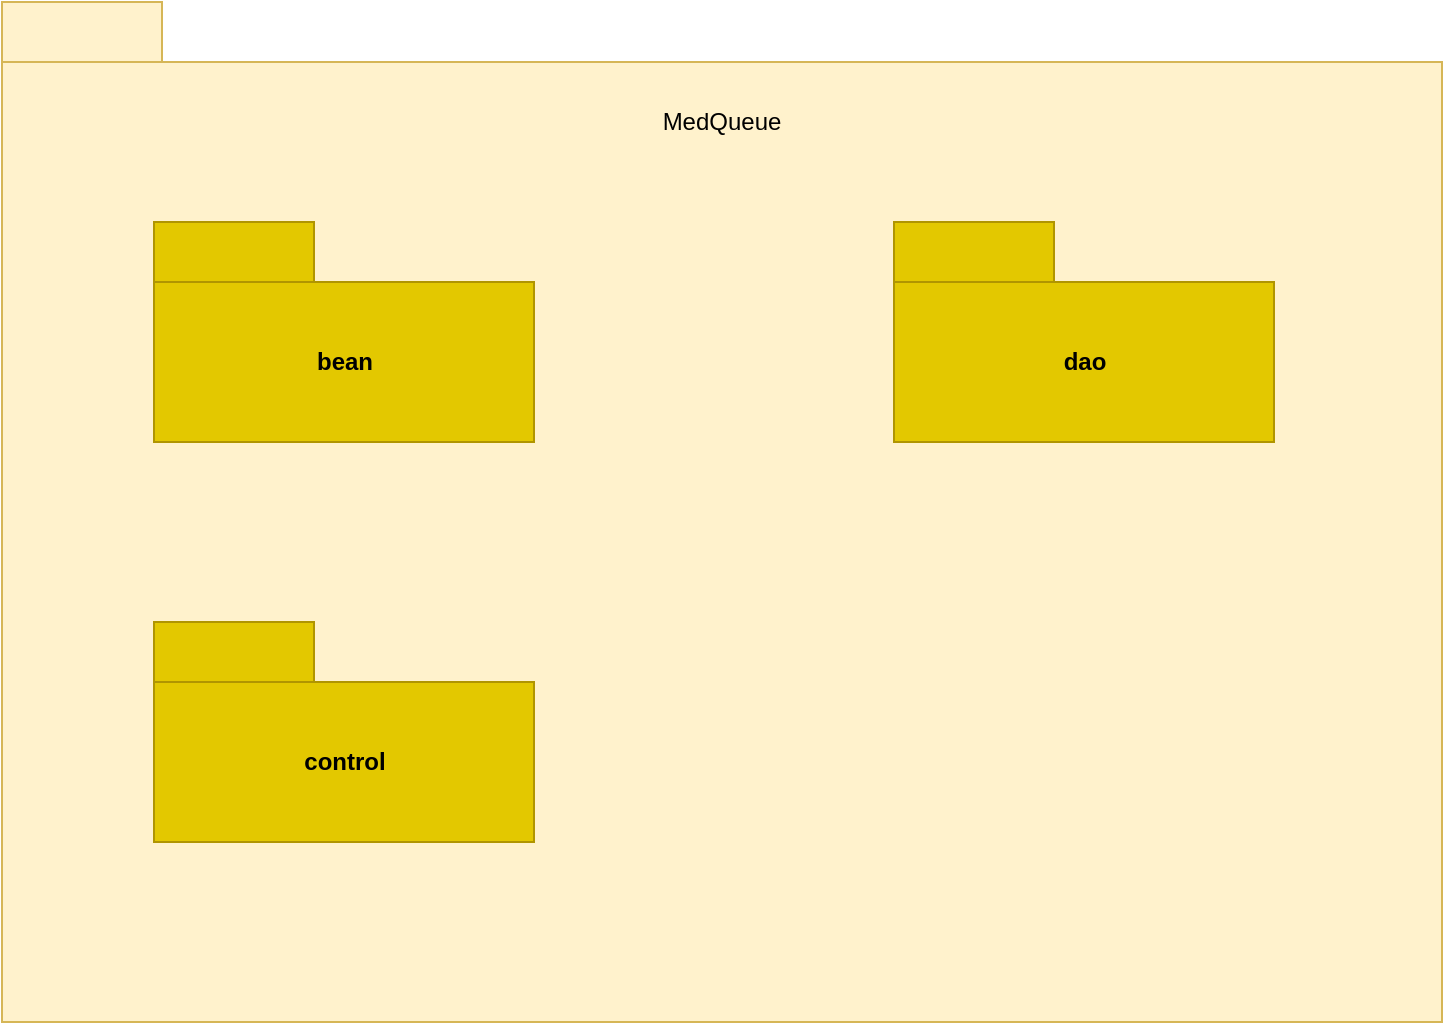 <mxfile version="13.9.5" type="device"><diagram id="YWM0mh7Y6LhKb5LbHK5l" name="Pagina-1"><mxGraphModel dx="857" dy="642" grid="1" gridSize="10" guides="1" tooltips="1" connect="1" arrows="1" fold="1" page="1" pageScale="1" pageWidth="827" pageHeight="1169" math="0" shadow="0"><root><mxCell id="0"/><mxCell id="1" parent="0"/><mxCell id="EYMNpcPtohclJ6mXsc2T-1" value="" style="shape=folder;fontStyle=0;tabWidth=80;tabHeight=30;tabPosition=left;html=1;boundedLbl=1;fillColor=#fff2cc;strokeColor=#d6b656;" parent="1" vertex="1"><mxGeometry x="54" y="160" width="720" height="510" as="geometry"/></mxCell><mxCell id="EYMNpcPtohclJ6mXsc2T-2" value="&lt;font color=&quot;#000000&quot;&gt;bean&lt;/font&gt;" style="shape=folder;fontStyle=1;tabWidth=80;tabHeight=30;tabPosition=left;html=1;boundedLbl=1;fillColor=#e3c800;strokeColor=#B09500;fontColor=#ffffff;" parent="1" vertex="1"><mxGeometry x="130" y="270" width="190" height="110" as="geometry"/></mxCell><mxCell id="EYMNpcPtohclJ6mXsc2T-4" value="&lt;font color=&quot;#000000&quot;&gt;control&lt;/font&gt;" style="shape=folder;fontStyle=1;tabWidth=80;tabHeight=30;tabPosition=left;html=1;boundedLbl=1;fillColor=#e3c800;strokeColor=#B09500;fontColor=#ffffff;" parent="1" vertex="1"><mxGeometry x="130" y="470" width="190" height="110" as="geometry"/></mxCell><mxCell id="EYMNpcPtohclJ6mXsc2T-8" value="MedQueue" style="text;html=1;strokeColor=none;fillColor=none;align=center;verticalAlign=middle;whiteSpace=wrap;rounded=0;" parent="1" vertex="1"><mxGeometry x="394" y="210" width="40" height="20" as="geometry"/></mxCell><mxCell id="DQdilrLBgQFyqkjZMVvp-1" value="&lt;font color=&quot;#000000&quot;&gt;dao&lt;/font&gt;" style="shape=folder;fontStyle=1;tabWidth=80;tabHeight=30;tabPosition=left;html=1;boundedLbl=1;fillColor=#e3c800;strokeColor=#B09500;fontColor=#ffffff;" vertex="1" parent="1"><mxGeometry x="500" y="270" width="190" height="110" as="geometry"/></mxCell></root></mxGraphModel></diagram></mxfile>